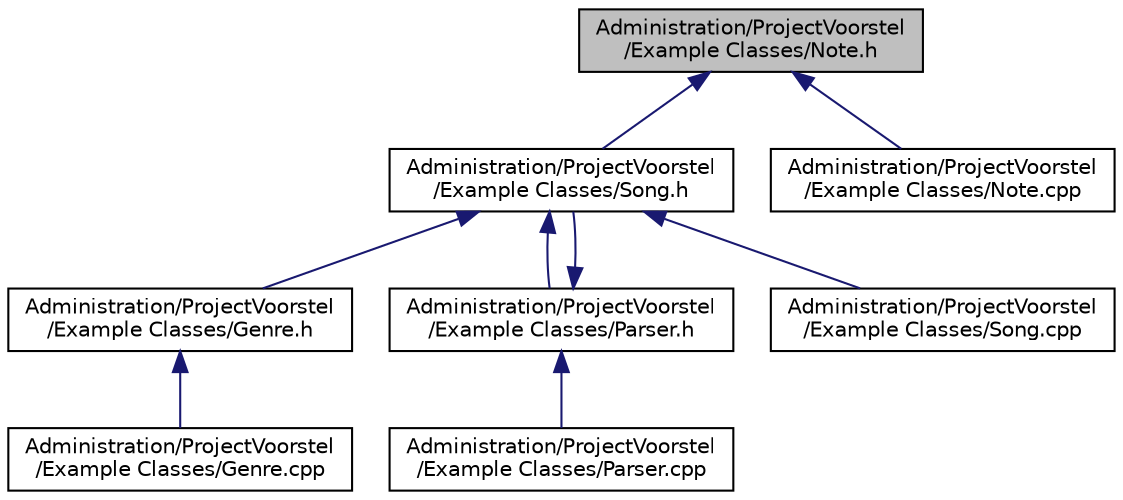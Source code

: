 digraph "Administration/ProjectVoorstel/Example Classes/Note.h"
{
 // LATEX_PDF_SIZE
  edge [fontname="Helvetica",fontsize="10",labelfontname="Helvetica",labelfontsize="10"];
  node [fontname="Helvetica",fontsize="10",shape=record];
  Node1 [label="Administration/ProjectVoorstel\l/Example Classes/Note.h",height=0.2,width=0.4,color="black", fillcolor="grey75", style="filled", fontcolor="black",tooltip=" "];
  Node1 -> Node2 [dir="back",color="midnightblue",fontsize="10",style="solid",fontname="Helvetica"];
  Node2 [label="Administration/ProjectVoorstel\l/Example Classes/Song.h",height=0.2,width=0.4,color="black", fillcolor="white", style="filled",URL="$Administration_2ProjectVoorstel_2Example_01Classes_2Song_8h.html",tooltip=" "];
  Node2 -> Node3 [dir="back",color="midnightblue",fontsize="10",style="solid",fontname="Helvetica"];
  Node3 [label="Administration/ProjectVoorstel\l/Example Classes/Genre.h",height=0.2,width=0.4,color="black", fillcolor="white", style="filled",URL="$Administration_2ProjectVoorstel_2Example_01Classes_2Genre_8h.html",tooltip=" "];
  Node3 -> Node4 [dir="back",color="midnightblue",fontsize="10",style="solid",fontname="Helvetica"];
  Node4 [label="Administration/ProjectVoorstel\l/Example Classes/Genre.cpp",height=0.2,width=0.4,color="black", fillcolor="white", style="filled",URL="$Administration_2ProjectVoorstel_2Example_01Classes_2Genre_8cpp.html",tooltip=" "];
  Node2 -> Node5 [dir="back",color="midnightblue",fontsize="10",style="solid",fontname="Helvetica"];
  Node5 [label="Administration/ProjectVoorstel\l/Example Classes/Parser.h",height=0.2,width=0.4,color="black", fillcolor="white", style="filled",URL="$Parser_8h.html",tooltip=" "];
  Node5 -> Node2 [dir="back",color="midnightblue",fontsize="10",style="solid",fontname="Helvetica"];
  Node5 -> Node6 [dir="back",color="midnightblue",fontsize="10",style="solid",fontname="Helvetica"];
  Node6 [label="Administration/ProjectVoorstel\l/Example Classes/Parser.cpp",height=0.2,width=0.4,color="black", fillcolor="white", style="filled",URL="$Parser_8cpp.html",tooltip=" "];
  Node2 -> Node7 [dir="back",color="midnightblue",fontsize="10",style="solid",fontname="Helvetica"];
  Node7 [label="Administration/ProjectVoorstel\l/Example Classes/Song.cpp",height=0.2,width=0.4,color="black", fillcolor="white", style="filled",URL="$Administration_2ProjectVoorstel_2Example_01Classes_2Song_8cpp.html",tooltip=" "];
  Node1 -> Node8 [dir="back",color="midnightblue",fontsize="10",style="solid",fontname="Helvetica"];
  Node8 [label="Administration/ProjectVoorstel\l/Example Classes/Note.cpp",height=0.2,width=0.4,color="black", fillcolor="white", style="filled",URL="$Administration_2ProjectVoorstel_2Example_01Classes_2Note_8cpp.html",tooltip=" "];
}
